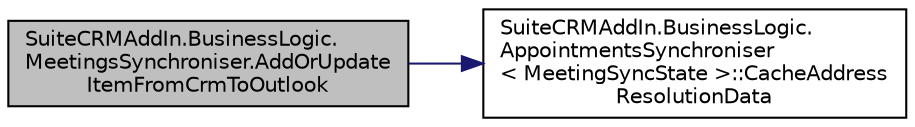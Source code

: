 digraph "SuiteCRMAddIn.BusinessLogic.MeetingsSynchroniser.AddOrUpdateItemFromCrmToOutlook"
{
  edge [fontname="Helvetica",fontsize="10",labelfontname="Helvetica",labelfontsize="10"];
  node [fontname="Helvetica",fontsize="10",shape=record];
  rankdir="LR";
  Node2 [label="SuiteCRMAddIn.BusinessLogic.\lMeetingsSynchroniser.AddOrUpdate\lItemFromCrmToOutlook",height=0.2,width=0.4,color="black", fillcolor="grey75", style="filled", fontcolor="black"];
  Node2 -> Node3 [color="midnightblue",fontsize="10",style="solid",fontname="Helvetica"];
  Node3 [label="SuiteCRMAddIn.BusinessLogic.\lAppointmentsSynchroniser\l\< MeetingSyncState \>::CacheAddress\lResolutionData",height=0.2,width=0.4,color="black", fillcolor="white", style="filled",URL="$class_suite_c_r_m_add_in_1_1_business_logic_1_1_appointments_synchroniser.html#a3db1cb708cfecb94b84fc1b5a53ca59d",tooltip="Add an address resolution composed from this module name and record to the cache. ..."];
}
